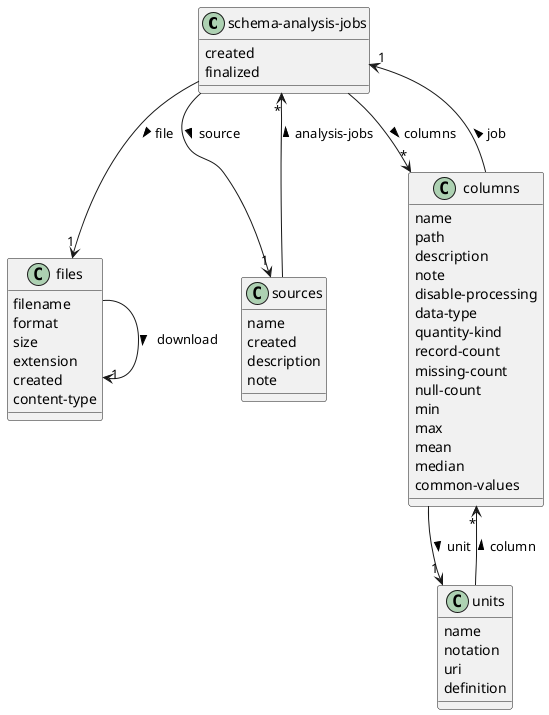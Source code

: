 @startuml
set namespaceSeparator none
class "schema-analysis-jobs"
"schema-analysis-jobs" : created
"schema-analysis-jobs" : finalized
"schema-analysis-jobs" --> "1" "files" : file > 
"schema-analysis-jobs" --> "1" "sources" : source > 
"schema-analysis-jobs" --> "*" "columns" : columns > 
class "columns"
"columns" : name
"columns" : path
"columns" : description
"columns" : note
"columns" : disable-processing
"columns" : data-type
"columns" : quantity-kind
"columns" : record-count
"columns" : missing-count
"columns" : null-count
"columns" : min
"columns" : max
"columns" : mean
"columns" : median
"columns" : common-values
"columns" --> "1" "schema-analysis-jobs" : job > 
"columns" --> "1" "units" : unit > 
class "sources"
"sources" : name
"sources" : created
"sources" : description
"sources" : note
"sources" --> "*" "schema-analysis-jobs" : analysis-jobs > 
class "files"
"files" : filename
"files" : format
"files" : size
"files" : extension
"files" : created
"files" : content-type
"files" --> "1" "files" : download > 
class "units"
"units" : name
"units" : notation
"units" : uri
"units" : definition
"units" --> "*" "columns" : column > 
@enduml
